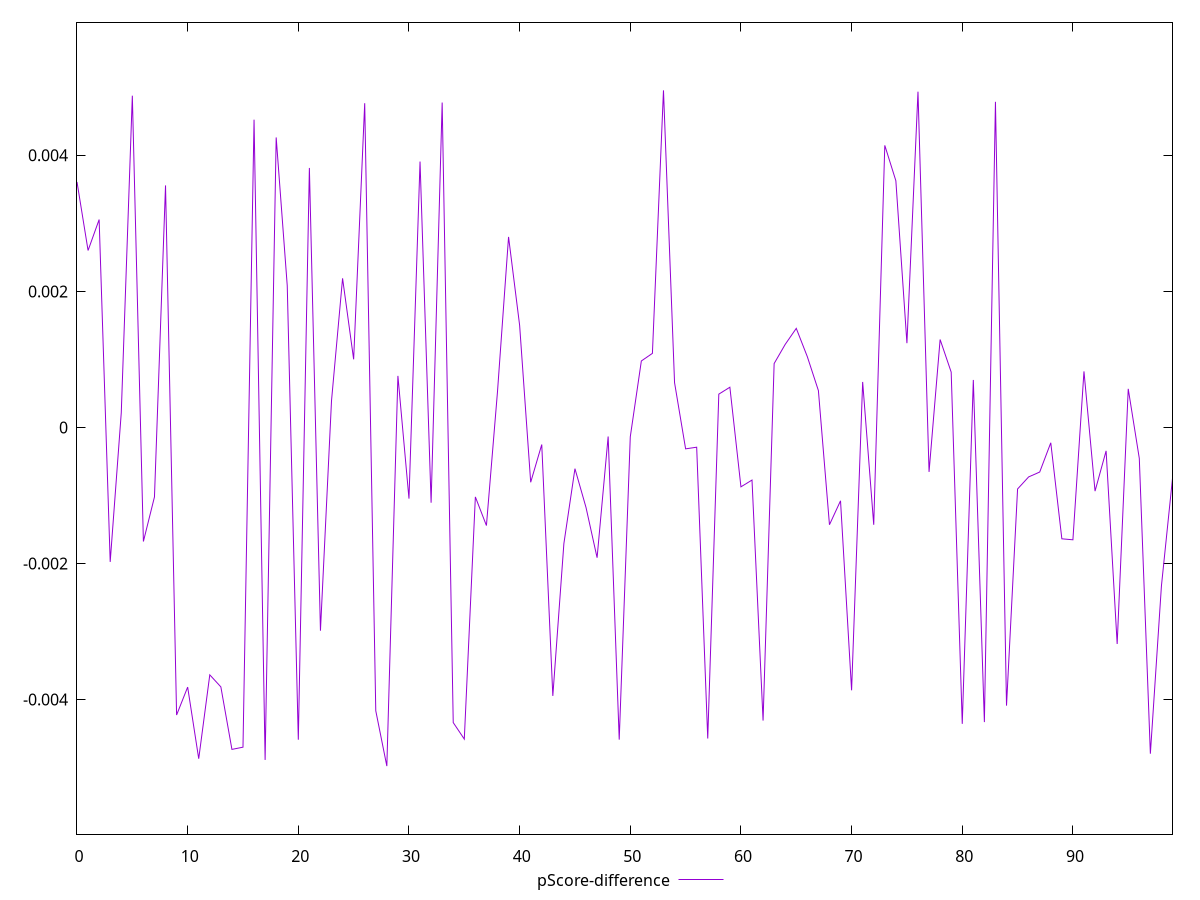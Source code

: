 reset

$pScoreDifference <<EOF
0 0.0036087854876653003
1 0.0026016327372437864
2 0.0030560073254167763
3 -0.0019762534313001456
4 0.000215115511395636
5 0.0048770649636419305
6 -0.0016756296045907781
7 -0.001021033562733864
8 0.003557652405743239
9 -0.004226403603811657
10 -0.003815889469067857
11 -0.004868329868656485
12 -0.0036361101725901346
13 -0.0038130428445122266
14 -0.004731573580529336
15 -0.00469886712060219
16 0.004524012129979993
17 -0.004886189709698674
18 0.004262874625824642
19 0.0020830283772470537
20 -0.004588989609793481
21 0.0038149480604988684
22 -0.0029874894667776264
23 0.0003934654402686366
24 0.0021920262989645334
25 0.0010017277590768092
26 0.004765796835307534
27 -0.004163935325454782
28 -0.004977028030557662
29 0.0007585450698069929
30 -0.0010456372147953363
31 0.00390879057829796
32 -0.0011055902199748058
33 0.004776408557121137
34 -0.004337409541221415
35 -0.004580086038739828
36 -0.001020324120332372
37 -0.001441370656574792
38 0.0005275683841299283
39 0.0028011897904876015
40 0.0015014726323636651
41 -0.0008053766556469499
42 -0.0002507498039883149
43 -0.003945591952054128
44 -0.0017059310986593523
45 -0.0006054041489316209
46 -0.0011760841574788294
47 -0.001914150939549164
48 -0.00013258251923997655
49 -0.004587876462389229
50 -0.00013687576089649323
51 0.0009775948555836855
52 0.0010896746995689988
53 0.004955476587856111
54 0.0006591168828866678
55 -0.0003139260228415264
56 -0.00028999375884852796
57 -0.004571742278966395
58 0.0004900426727675322
59 0.0005916775605256941
60 -0.0008723929806793151
61 -0.0007727425028474233
62 -0.004308275686159435
63 0.0009394725074969301
64 0.001221310723038993
65 0.0014566418630579392
66 0.0010404310306038056
67 0.0005426062511980634
68 -0.0014294083206239927
69 -0.0010776026287819818
70 -0.003862984040879258
71 0.0006694158479143564
72 -0.0014301136600838316
73 0.004146414737258075
74 0.003626262959053772
75 0.0012395333594383828
76 0.0049358817758916596
77 -0.0006529239200716574
78 0.0012928168673220775
79 0.0008138909487422907
80 -0.004356303844448295
81 0.0006989493691753612
82 -0.004330259785684909
83 0.004786418454618913
84 -0.004088323122002802
85 -0.0009037153952995425
86 -0.000726548477024691
87 -0.0006545883416748666
88 -0.00022491246084022087
89 -0.0016362196119461547
90 -0.0016509216741441568
91 0.0008243582699150043
92 -0.0009355401584904
93 -0.000343713695957204
94 -0.003181984165188778
95 0.0005678361793384212
96 -0.0004546360094654922
97 -0.004794974817901476
98 -0.002329254956462856
99 -0.0007488483783579802
EOF

set key outside below
set xrange [0:99]
set yrange [-0.005977028030557662:0.005955476587856111]
set trange [-0.005977028030557662:0.005955476587856111]
set terminal svg size 640, 500 enhanced background rgb 'white'
set output "report_00026_2021-02-22T21:38:55.199Z/first-cpu-idle/samples/pages/pScore-difference/values.svg"

plot $pScoreDifference title "pScore-difference" with line

reset
